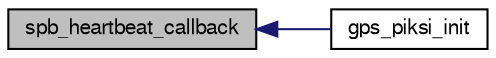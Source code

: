digraph "spb_heartbeat_callback"
{
  edge [fontname="FreeSans",fontsize="10",labelfontname="FreeSans",labelfontsize="10"];
  node [fontname="FreeSans",fontsize="10",shape=record];
  rankdir="LR";
  Node1 [label="spb_heartbeat_callback",height=0.2,width=0.4,color="black", fillcolor="grey75", style="filled", fontcolor="black"];
  Node1 -> Node2 [dir="back",color="midnightblue",fontsize="10",style="solid",fontname="FreeSans"];
  Node2 [label="gps_piksi_init",height=0.2,width=0.4,color="black", fillcolor="white", style="filled",URL="$gps__piksi_8h.html#a2fcb9204061227b94027a135c469c4b5"];
}
